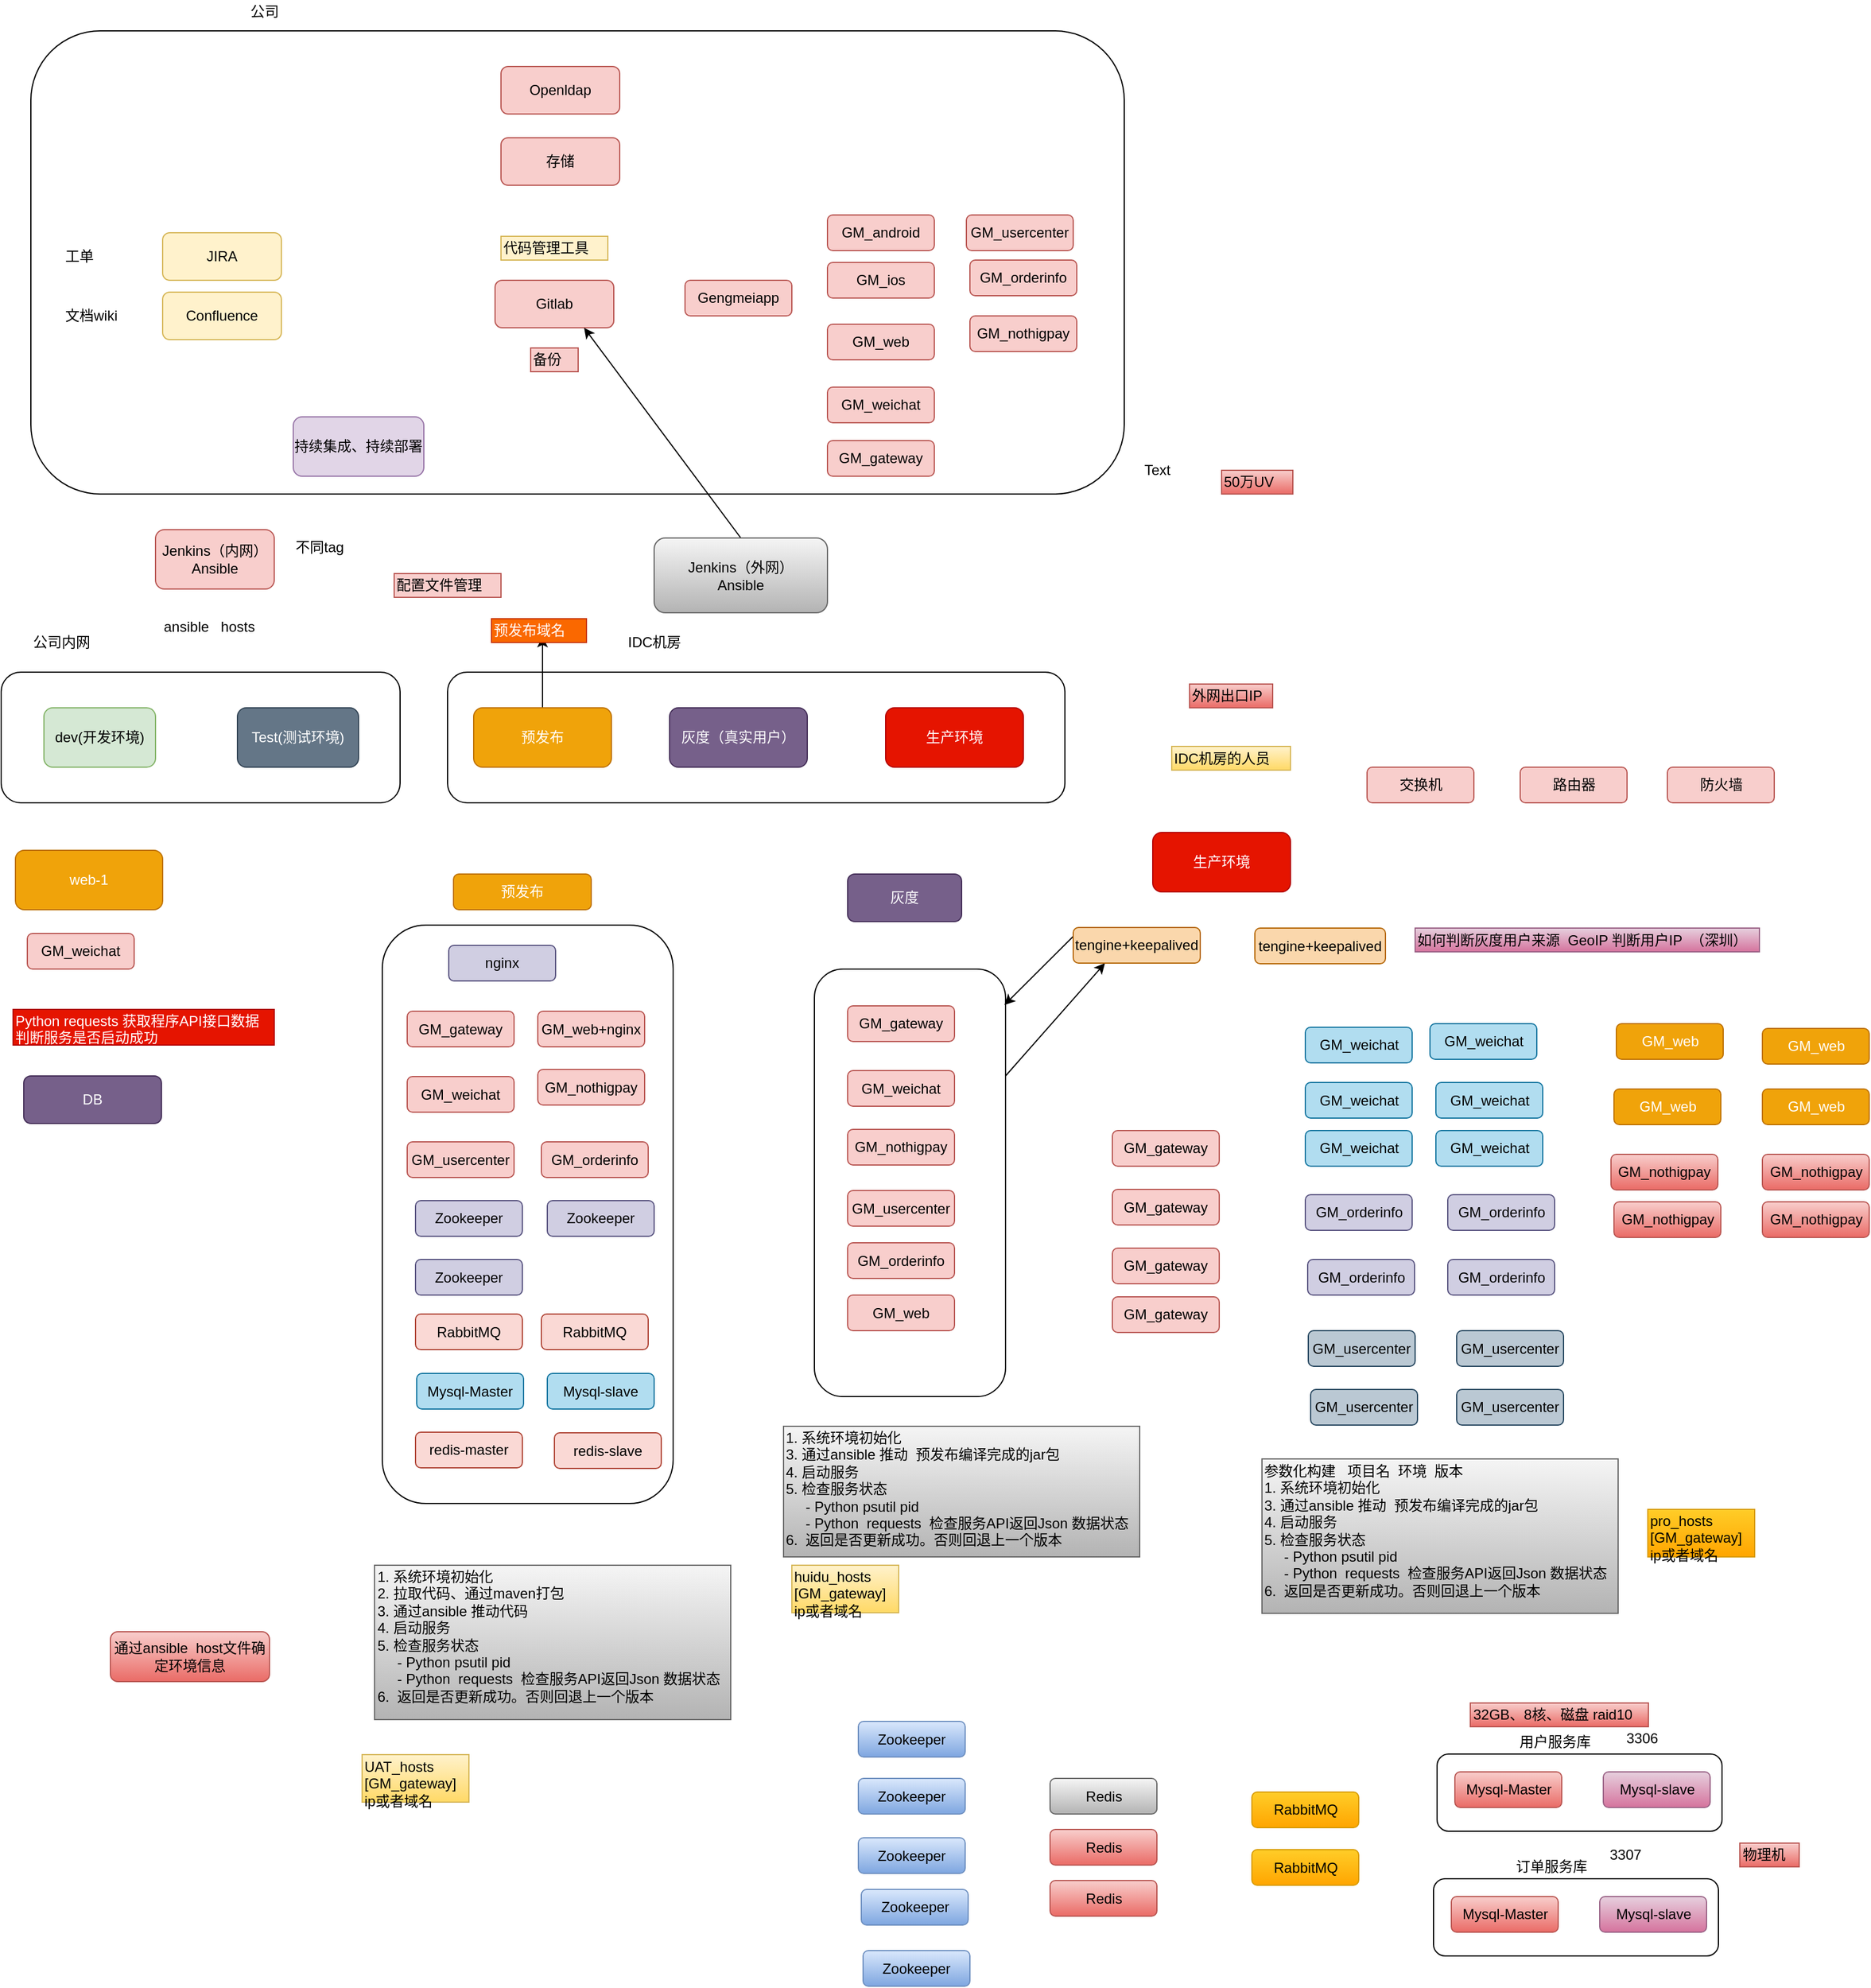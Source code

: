 <mxfile version="10.9.5" type="device"><diagram id="Q5r1CZB8RdSkO2B6iGAK" name="发布系统"><mxGraphModel dx="1106" dy="2001" grid="1" gridSize="10" guides="1" tooltips="1" connect="1" arrows="1" fold="1" page="1" pageScale="1" pageWidth="827" pageHeight="1169" math="0" shadow="0"><root><mxCell id="0"/><mxCell id="1" parent="0"/><mxCell id="NnOixm_DiI5NrAa9sej1-132" value="" style="rounded=1;whiteSpace=wrap;html=1;" vertex="1" parent="1"><mxGeometry x="1223.5" y="1371" width="240" height="65" as="geometry"/></mxCell><mxCell id="NnOixm_DiI5NrAa9sej1-109" style="edgeStyle=none;rounded=0;orthogonalLoop=1;jettySize=auto;html=1;exitX=1;exitY=0.25;exitDx=0;exitDy=0;entryX=0.25;entryY=1;entryDx=0;entryDy=0;" edge="1" parent="1" source="NnOixm_DiI5NrAa9sej1-108" target="NnOixm_DiI5NrAa9sej1-87"><mxGeometry relative="1" as="geometry"/></mxCell><mxCell id="NnOixm_DiI5NrAa9sej1-108" value="" style="rounded=1;whiteSpace=wrap;html=1;" vertex="1" parent="1"><mxGeometry x="699" y="710" width="161" height="360" as="geometry"/></mxCell><mxCell id="NnOixm_DiI5NrAa9sej1-84" value="" style="rounded=1;whiteSpace=wrap;html=1;" vertex="1" parent="1"><mxGeometry x="335" y="673" width="245" height="487" as="geometry"/></mxCell><mxCell id="NnOixm_DiI5NrAa9sej1-41" value="" style="rounded=1;whiteSpace=wrap;html=1;" vertex="1" parent="1"><mxGeometry x="39" y="-80" width="921" height="390" as="geometry"/></mxCell><mxCell id="NnOixm_DiI5NrAa9sej1-37" value="" style="rounded=1;whiteSpace=wrap;html=1;" vertex="1" parent="1"><mxGeometry x="390" y="460" width="520" height="110" as="geometry"/></mxCell><mxCell id="NnOixm_DiI5NrAa9sej1-35" value="" style="rounded=1;whiteSpace=wrap;html=1;" vertex="1" parent="1"><mxGeometry x="14" y="460" width="336" height="110" as="geometry"/></mxCell><mxCell id="NnOixm_DiI5NrAa9sej1-1" value="JIRA" style="rounded=1;whiteSpace=wrap;html=1;fillColor=#fff2cc;strokeColor=#d6b656;" vertex="1" parent="1"><mxGeometry x="150" y="90" width="100" height="40" as="geometry"/></mxCell><mxCell id="NnOixm_DiI5NrAa9sej1-2" value="dev(开发环境)" style="rounded=1;whiteSpace=wrap;html=1;fillColor=#d5e8d4;strokeColor=#82b366;" vertex="1" parent="1"><mxGeometry x="50" y="490" width="94" height="50" as="geometry"/></mxCell><mxCell id="NnOixm_DiI5NrAa9sej1-3" value="Test(测试环境)" style="rounded=1;whiteSpace=wrap;html=1;fillColor=#647687;strokeColor=#314354;fontColor=#ffffff;" vertex="1" parent="1"><mxGeometry x="213" y="490" width="102" height="50" as="geometry"/></mxCell><mxCell id="NnOixm_DiI5NrAa9sej1-77" style="edgeStyle=none;rounded=0;orthogonalLoop=1;jettySize=auto;html=1;exitX=0.5;exitY=0;exitDx=0;exitDy=0;" edge="1" parent="1" source="NnOixm_DiI5NrAa9sej1-4"><mxGeometry relative="1" as="geometry"><mxPoint x="470" y="430" as="targetPoint"/></mxGeometry></mxCell><mxCell id="NnOixm_DiI5NrAa9sej1-4" value="预发布" style="rounded=1;whiteSpace=wrap;html=1;fillColor=#f0a30a;strokeColor=#BD7000;fontColor=#ffffff;" vertex="1" parent="1"><mxGeometry x="412" y="490" width="116" height="50" as="geometry"/></mxCell><mxCell id="NnOixm_DiI5NrAa9sej1-5" value="持续集成、持续部署" style="rounded=1;whiteSpace=wrap;html=1;fillColor=#e1d5e7;strokeColor=#9673a6;" vertex="1" parent="1"><mxGeometry x="260" y="245" width="110" height="50" as="geometry"/></mxCell><mxCell id="NnOixm_DiI5NrAa9sej1-6" value="Confluence" style="rounded=1;whiteSpace=wrap;html=1;fillColor=#fff2cc;strokeColor=#d6b656;" vertex="1" parent="1"><mxGeometry x="150" y="140" width="100" height="40" as="geometry"/></mxCell><mxCell id="NnOixm_DiI5NrAa9sej1-7" value="工单" style="text;html=1;resizable=0;points=[];autosize=1;align=left;verticalAlign=top;spacingTop=-4;" vertex="1" parent="1"><mxGeometry x="66" y="100" width="40" height="20" as="geometry"/></mxCell><mxCell id="NnOixm_DiI5NrAa9sej1-10" value="文档wiki" style="text;html=1;resizable=0;points=[];autosize=1;align=left;verticalAlign=top;spacingTop=-4;" vertex="1" parent="1"><mxGeometry x="66" y="150" width="60" height="20" as="geometry"/></mxCell><mxCell id="NnOixm_DiI5NrAa9sej1-11" value="Gitlab" style="rounded=1;whiteSpace=wrap;html=1;fillColor=#f8cecc;strokeColor=#b85450;" vertex="1" parent="1"><mxGeometry x="430" y="130" width="100" height="40" as="geometry"/></mxCell><mxCell id="NnOixm_DiI5NrAa9sej1-12" value="代码管理工具" style="text;html=1;resizable=0;points=[];autosize=1;align=left;verticalAlign=top;spacingTop=-4;fillColor=#fff2cc;strokeColor=#d6b656;" vertex="1" parent="1"><mxGeometry x="435" y="93" width="90" height="20" as="geometry"/></mxCell><mxCell id="NnOixm_DiI5NrAa9sej1-13" value="Jenkins（内网）&lt;br&gt;Ansible" style="rounded=1;whiteSpace=wrap;html=1;fillColor=#f8cecc;strokeColor=#b85450;" vertex="1" parent="1"><mxGeometry x="144" y="340" width="100" height="50" as="geometry"/></mxCell><mxCell id="NnOixm_DiI5NrAa9sej1-14" value="备份" style="text;html=1;resizable=0;points=[];autosize=1;align=left;verticalAlign=top;spacingTop=-4;fillColor=#f8cecc;strokeColor=#b85450;" vertex="1" parent="1"><mxGeometry x="460" y="187" width="40" height="20" as="geometry"/></mxCell><mxCell id="NnOixm_DiI5NrAa9sej1-15" value="存储" style="rounded=1;whiteSpace=wrap;html=1;fillColor=#f8cecc;strokeColor=#b85450;" vertex="1" parent="1"><mxGeometry x="435" y="10" width="100" height="40" as="geometry"/></mxCell><mxCell id="NnOixm_DiI5NrAa9sej1-16" value="Openldap" style="rounded=1;whiteSpace=wrap;html=1;fillColor=#f8cecc;strokeColor=#b85450;" vertex="1" parent="1"><mxGeometry x="435" y="-50" width="100" height="40" as="geometry"/></mxCell><mxCell id="NnOixm_DiI5NrAa9sej1-17" value="Gengmeiapp" style="rounded=1;whiteSpace=wrap;html=1;fillColor=#f8cecc;strokeColor=#b85450;" vertex="1" parent="1"><mxGeometry x="590" y="130" width="90" height="30" as="geometry"/></mxCell><mxCell id="NnOixm_DiI5NrAa9sej1-18" value="GM_android" style="rounded=1;whiteSpace=wrap;html=1;fillColor=#f8cecc;strokeColor=#b85450;" vertex="1" parent="1"><mxGeometry x="710" y="75" width="90" height="30" as="geometry"/></mxCell><mxCell id="NnOixm_DiI5NrAa9sej1-19" value="GM_ios" style="rounded=1;whiteSpace=wrap;html=1;fillColor=#f8cecc;strokeColor=#b85450;" vertex="1" parent="1"><mxGeometry x="710" y="115" width="90" height="30" as="geometry"/></mxCell><mxCell id="NnOixm_DiI5NrAa9sej1-20" value="GM_web" style="rounded=1;whiteSpace=wrap;html=1;fillColor=#f8cecc;strokeColor=#b85450;" vertex="1" parent="1"><mxGeometry x="710" y="167" width="90" height="30" as="geometry"/></mxCell><mxCell id="NnOixm_DiI5NrAa9sej1-21" value="GM_weichat" style="rounded=1;whiteSpace=wrap;html=1;fillColor=#f8cecc;strokeColor=#b85450;" vertex="1" parent="1"><mxGeometry x="710" y="220" width="90" height="30" as="geometry"/></mxCell><mxCell id="NnOixm_DiI5NrAa9sej1-22" value="GM_gateway" style="rounded=1;whiteSpace=wrap;html=1;fillColor=#f8cecc;strokeColor=#b85450;" vertex="1" parent="1"><mxGeometry x="710" y="265" width="90" height="30" as="geometry"/></mxCell><mxCell id="NnOixm_DiI5NrAa9sej1-23" value="GM_usercenter" style="rounded=1;whiteSpace=wrap;html=1;fillColor=#f8cecc;strokeColor=#b85450;" vertex="1" parent="1"><mxGeometry x="827" y="75" width="90" height="30" as="geometry"/></mxCell><mxCell id="NnOixm_DiI5NrAa9sej1-24" value="GM_orderinfo" style="rounded=1;whiteSpace=wrap;html=1;fillColor=#f8cecc;strokeColor=#b85450;" vertex="1" parent="1"><mxGeometry x="830" y="113" width="90" height="30" as="geometry"/></mxCell><mxCell id="NnOixm_DiI5NrAa9sej1-25" value="GM_nothigpay" style="rounded=1;whiteSpace=wrap;html=1;fillColor=#f8cecc;strokeColor=#b85450;" vertex="1" parent="1"><mxGeometry x="830" y="160" width="90" height="30" as="geometry"/></mxCell><mxCell id="NnOixm_DiI5NrAa9sej1-26" value="灰度（真实用户）" style="rounded=1;whiteSpace=wrap;html=1;fillColor=#76608a;strokeColor=#432D57;fontColor=#ffffff;" vertex="1" parent="1"><mxGeometry x="577" y="490" width="116" height="50" as="geometry"/></mxCell><mxCell id="NnOixm_DiI5NrAa9sej1-30" value="生产环境" style="rounded=1;whiteSpace=wrap;html=1;fillColor=#e51400;strokeColor=#B20000;fontColor=#ffffff;" vertex="1" parent="1"><mxGeometry x="759" y="490" width="116" height="50" as="geometry"/></mxCell><mxCell id="NnOixm_DiI5NrAa9sej1-32" value="不同tag" style="text;html=1;resizable=0;points=[];autosize=1;align=left;verticalAlign=top;spacingTop=-4;" vertex="1" parent="1"><mxGeometry x="260" y="345" width="60" height="20" as="geometry"/></mxCell><mxCell id="NnOixm_DiI5NrAa9sej1-34" value="ansible&amp;nbsp; &amp;nbsp;hosts" style="text;html=1;resizable=0;points=[];autosize=1;align=left;verticalAlign=top;spacingTop=-4;" vertex="1" parent="1"><mxGeometry x="149" y="412" width="90" height="20" as="geometry"/></mxCell><mxCell id="NnOixm_DiI5NrAa9sej1-36" value="公司内网" style="text;html=1;resizable=0;points=[];autosize=1;align=left;verticalAlign=top;spacingTop=-4;" vertex="1" parent="1"><mxGeometry x="39" y="425" width="60" height="20" as="geometry"/></mxCell><mxCell id="NnOixm_DiI5NrAa9sej1-38" value="IDC机房" style="text;html=1;resizable=0;points=[];autosize=1;align=left;verticalAlign=top;spacingTop=-4;" vertex="1" parent="1"><mxGeometry x="540" y="425" width="60" height="20" as="geometry"/></mxCell><mxCell id="NnOixm_DiI5NrAa9sej1-40" style="rounded=0;orthogonalLoop=1;jettySize=auto;html=1;exitX=0.5;exitY=0;exitDx=0;exitDy=0;entryX=0.75;entryY=1;entryDx=0;entryDy=0;" edge="1" parent="1" source="NnOixm_DiI5NrAa9sej1-39" target="NnOixm_DiI5NrAa9sej1-11"><mxGeometry relative="1" as="geometry"/></mxCell><mxCell id="NnOixm_DiI5NrAa9sej1-39" value="Jenkins（外网）&lt;br&gt;Ansible" style="rounded=1;whiteSpace=wrap;html=1;fillColor=#f5f5f5;strokeColor=#666666;gradientColor=#b3b3b3;" vertex="1" parent="1"><mxGeometry x="564" y="347" width="146" height="63" as="geometry"/></mxCell><mxCell id="NnOixm_DiI5NrAa9sej1-42" value="公司" style="text;html=1;resizable=0;points=[];autosize=1;align=left;verticalAlign=top;spacingTop=-4;" vertex="1" parent="1"><mxGeometry x="222" y="-106" width="40" height="20" as="geometry"/></mxCell><mxCell id="NnOixm_DiI5NrAa9sej1-44" value="Text" style="text;html=1;resizable=0;points=[];autosize=1;align=left;verticalAlign=top;spacingTop=-4;" vertex="1" parent="1"><mxGeometry x="975" y="280" width="40" height="20" as="geometry"/></mxCell><mxCell id="NnOixm_DiI5NrAa9sej1-46" value="配置文件管理" style="text;html=1;resizable=0;points=[];autosize=1;align=left;verticalAlign=top;spacingTop=-4;fillColor=#f8cecc;strokeColor=#b85450;" vertex="1" parent="1"><mxGeometry x="345" y="377" width="90" height="20" as="geometry"/></mxCell><mxCell id="NnOixm_DiI5NrAa9sej1-47" value="GM_weichat" style="rounded=1;whiteSpace=wrap;html=1;fillColor=#f8cecc;strokeColor=#b85450;" vertex="1" parent="1"><mxGeometry x="36" y="680" width="90" height="30" as="geometry"/></mxCell><mxCell id="NnOixm_DiI5NrAa9sej1-48" value="web-1" style="rounded=1;whiteSpace=wrap;html=1;fillColor=#f0a30a;strokeColor=#BD7000;fontColor=#ffffff;" vertex="1" parent="1"><mxGeometry x="26" y="610" width="124" height="50" as="geometry"/></mxCell><mxCell id="NnOixm_DiI5NrAa9sej1-49" value="Python requests 获取程序API接口数据&lt;br&gt;判断服务是否启动成功" style="text;html=1;resizable=0;points=[];autosize=1;align=left;verticalAlign=top;spacingTop=-4;fillColor=#e51400;strokeColor=#B20000;fontColor=#ffffff;" vertex="1" parent="1"><mxGeometry x="24" y="744" width="220" height="30" as="geometry"/></mxCell><mxCell id="NnOixm_DiI5NrAa9sej1-50" value="DB" style="rounded=1;whiteSpace=wrap;html=1;fillColor=#76608a;strokeColor=#432D57;fontColor=#ffffff;" vertex="1" parent="1"><mxGeometry x="33" y="800" width="116" height="40" as="geometry"/></mxCell><mxCell id="NnOixm_DiI5NrAa9sej1-52" value="nginx" style="rounded=1;whiteSpace=wrap;html=1;fillColor=#d0cee2;strokeColor=#56517e;" vertex="1" parent="1"><mxGeometry x="391" y="690" width="90" height="30" as="geometry"/></mxCell><mxCell id="NnOixm_DiI5NrAa9sej1-53" value="预发布" style="rounded=1;whiteSpace=wrap;html=1;fillColor=#f0a30a;strokeColor=#BD7000;fontColor=#ffffff;" vertex="1" parent="1"><mxGeometry x="395" y="630" width="116" height="30" as="geometry"/></mxCell><mxCell id="NnOixm_DiI5NrAa9sej1-55" value="GM_gateway" style="rounded=1;whiteSpace=wrap;html=1;fillColor=#f8cecc;strokeColor=#b85450;" vertex="1" parent="1"><mxGeometry x="356" y="745.5" width="90" height="30" as="geometry"/></mxCell><mxCell id="NnOixm_DiI5NrAa9sej1-59" value="GM_weichat" style="rounded=1;whiteSpace=wrap;html=1;fillColor=#f8cecc;strokeColor=#b85450;" vertex="1" parent="1"><mxGeometry x="356" y="800.5" width="90" height="30" as="geometry"/></mxCell><mxCell id="NnOixm_DiI5NrAa9sej1-61" value="GM_orderinfo" style="rounded=1;whiteSpace=wrap;html=1;fillColor=#f8cecc;strokeColor=#b85450;" vertex="1" parent="1"><mxGeometry x="469" y="855.5" width="90" height="30" as="geometry"/></mxCell><mxCell id="NnOixm_DiI5NrAa9sej1-62" value="GM_usercenter" style="rounded=1;whiteSpace=wrap;html=1;fillColor=#f8cecc;strokeColor=#b85450;" vertex="1" parent="1"><mxGeometry x="356" y="855.5" width="90" height="30" as="geometry"/></mxCell><mxCell id="NnOixm_DiI5NrAa9sej1-65" value="GM_nothigpay" style="rounded=1;whiteSpace=wrap;html=1;fillColor=#f8cecc;strokeColor=#b85450;" vertex="1" parent="1"><mxGeometry x="466" y="794.5" width="90" height="30" as="geometry"/></mxCell><mxCell id="NnOixm_DiI5NrAa9sej1-68" value="GM_web+nginx" style="rounded=1;whiteSpace=wrap;html=1;fillColor=#f8cecc;strokeColor=#b85450;" vertex="1" parent="1"><mxGeometry x="466" y="745.5" width="90" height="30" as="geometry"/></mxCell><mxCell id="NnOixm_DiI5NrAa9sej1-69" value="Zookeeper" style="rounded=1;whiteSpace=wrap;html=1;fillColor=#dae8fc;strokeColor=#6c8ebf;gradientColor=#7ea6e0;" vertex="1" parent="1"><mxGeometry x="736" y="1343.5" width="90" height="30" as="geometry"/></mxCell><mxCell id="NnOixm_DiI5NrAa9sej1-71" value="Zookeeper" style="rounded=1;whiteSpace=wrap;html=1;fillColor=#d0cee2;strokeColor=#56517e;" vertex="1" parent="1"><mxGeometry x="474" y="905" width="90" height="30" as="geometry"/></mxCell><mxCell id="NnOixm_DiI5NrAa9sej1-72" value="Zookeeper" style="rounded=1;whiteSpace=wrap;html=1;fillColor=#d0cee2;strokeColor=#56517e;" vertex="1" parent="1"><mxGeometry x="363" y="905" width="90" height="30" as="geometry"/></mxCell><mxCell id="NnOixm_DiI5NrAa9sej1-73" value="RabbitMQ" style="rounded=1;whiteSpace=wrap;html=1;fillColor=#fad9d5;strokeColor=#ae4132;" vertex="1" parent="1"><mxGeometry x="363" y="1000.5" width="90" height="30" as="geometry"/></mxCell><mxCell id="NnOixm_DiI5NrAa9sej1-74" value="RabbitMQ" style="rounded=1;whiteSpace=wrap;html=1;fillColor=#fad9d5;strokeColor=#ae4132;" vertex="1" parent="1"><mxGeometry x="469" y="1000.5" width="90" height="30" as="geometry"/></mxCell><mxCell id="NnOixm_DiI5NrAa9sej1-75" value="Mysql-Master" style="rounded=1;whiteSpace=wrap;html=1;fillColor=#b1ddf0;strokeColor=#10739e;" vertex="1" parent="1"><mxGeometry x="364" y="1050.5" width="90" height="30" as="geometry"/></mxCell><mxCell id="NnOixm_DiI5NrAa9sej1-78" value="预发布域名" style="text;html=1;resizable=0;points=[];autosize=1;align=left;verticalAlign=top;spacingTop=-4;fillColor=#fa6800;strokeColor=#C73500;fontColor=#ffffff;" vertex="1" parent="1"><mxGeometry x="427" y="415" width="80" height="20" as="geometry"/></mxCell><mxCell id="NnOixm_DiI5NrAa9sej1-81" value="Mysql-slave" style="rounded=1;whiteSpace=wrap;html=1;fillColor=#b1ddf0;strokeColor=#10739e;" vertex="1" parent="1"><mxGeometry x="474" y="1050.5" width="90" height="30" as="geometry"/></mxCell><mxCell id="NnOixm_DiI5NrAa9sej1-82" value="redis-master" style="rounded=1;whiteSpace=wrap;html=1;fillColor=#fad9d5;strokeColor=#ae4132;" vertex="1" parent="1"><mxGeometry x="363" y="1100" width="90" height="30" as="geometry"/></mxCell><mxCell id="NnOixm_DiI5NrAa9sej1-83" value="redis-slave" style="rounded=1;whiteSpace=wrap;html=1;fillColor=#fad9d5;strokeColor=#ae4132;" vertex="1" parent="1"><mxGeometry x="480" y="1100.5" width="90" height="30" as="geometry"/></mxCell><mxCell id="NnOixm_DiI5NrAa9sej1-111" style="edgeStyle=none;rounded=0;orthogonalLoop=1;jettySize=auto;html=1;exitX=0;exitY=0.25;exitDx=0;exitDy=0;entryX=0.994;entryY=0.084;entryDx=0;entryDy=0;entryPerimeter=0;" edge="1" parent="1" source="NnOixm_DiI5NrAa9sej1-87" target="NnOixm_DiI5NrAa9sej1-108"><mxGeometry relative="1" as="geometry"/></mxCell><mxCell id="NnOixm_DiI5NrAa9sej1-87" value="tengine+keepalived" style="rounded=1;whiteSpace=wrap;html=1;fillColor=#fad7ac;strokeColor=#b46504;" vertex="1" parent="1"><mxGeometry x="917" y="675" width="107" height="30" as="geometry"/></mxCell><mxCell id="NnOixm_DiI5NrAa9sej1-88" value="tengine+keepalived" style="rounded=1;whiteSpace=wrap;html=1;fillColor=#fad7ac;strokeColor=#b46504;" vertex="1" parent="1"><mxGeometry x="1070" y="675.5" width="110" height="30" as="geometry"/></mxCell><mxCell id="NnOixm_DiI5NrAa9sej1-90" value="GM_gateway" style="rounded=1;whiteSpace=wrap;html=1;fillColor=#f8cecc;strokeColor=#b85450;" vertex="1" parent="1"><mxGeometry x="950" y="846" width="90" height="30" as="geometry"/></mxCell><mxCell id="NnOixm_DiI5NrAa9sej1-91" value="GM_gateway" style="rounded=1;whiteSpace=wrap;html=1;fillColor=#f8cecc;strokeColor=#b85450;" vertex="1" parent="1"><mxGeometry x="950" y="895.5" width="90" height="30" as="geometry"/></mxCell><mxCell id="NnOixm_DiI5NrAa9sej1-92" value="GM_gateway" style="rounded=1;whiteSpace=wrap;html=1;fillColor=#f8cecc;strokeColor=#b85450;" vertex="1" parent="1"><mxGeometry x="950" y="945" width="90" height="30" as="geometry"/></mxCell><mxCell id="NnOixm_DiI5NrAa9sej1-93" value="GM_gateway" style="rounded=1;whiteSpace=wrap;html=1;fillColor=#f8cecc;strokeColor=#b85450;" vertex="1" parent="1"><mxGeometry x="950" y="986" width="90" height="30" as="geometry"/></mxCell><mxCell id="NnOixm_DiI5NrAa9sej1-94" value="GM_weichat" style="rounded=1;whiteSpace=wrap;html=1;fillColor=#b1ddf0;strokeColor=#10739e;" vertex="1" parent="1"><mxGeometry x="1112.5" y="759" width="90" height="30" as="geometry"/></mxCell><mxCell id="NnOixm_DiI5NrAa9sej1-95" value="GM_weichat" style="rounded=1;whiteSpace=wrap;html=1;fillColor=#b1ddf0;strokeColor=#10739e;" vertex="1" parent="1"><mxGeometry x="1217.5" y="756" width="90" height="30" as="geometry"/></mxCell><mxCell id="NnOixm_DiI5NrAa9sej1-96" value="GM_weichat" style="rounded=1;whiteSpace=wrap;html=1;fillColor=#b1ddf0;strokeColor=#10739e;" vertex="1" parent="1"><mxGeometry x="1112.5" y="805.5" width="90" height="30" as="geometry"/></mxCell><mxCell id="NnOixm_DiI5NrAa9sej1-97" value="GM_weichat" style="rounded=1;whiteSpace=wrap;html=1;fillColor=#b1ddf0;strokeColor=#10739e;" vertex="1" parent="1"><mxGeometry x="1222.5" y="805.5" width="90" height="30" as="geometry"/></mxCell><mxCell id="NnOixm_DiI5NrAa9sej1-98" value="GM_weichat" style="rounded=1;whiteSpace=wrap;html=1;fillColor=#b1ddf0;strokeColor=#10739e;" vertex="1" parent="1"><mxGeometry x="1112.5" y="846" width="90" height="30" as="geometry"/></mxCell><mxCell id="NnOixm_DiI5NrAa9sej1-99" value="GM_weichat" style="rounded=1;whiteSpace=wrap;html=1;fillColor=#b1ddf0;strokeColor=#10739e;" vertex="1" parent="1"><mxGeometry x="1222.5" y="846" width="90" height="30" as="geometry"/></mxCell><mxCell id="NnOixm_DiI5NrAa9sej1-100" value="灰度" style="rounded=1;whiteSpace=wrap;html=1;fillColor=#76608a;strokeColor=#432D57;fontColor=#ffffff;" vertex="1" parent="1"><mxGeometry x="727" y="630" width="96" height="40" as="geometry"/></mxCell><mxCell id="NnOixm_DiI5NrAa9sej1-101" value="生产环境" style="rounded=1;whiteSpace=wrap;html=1;fillColor=#e51400;strokeColor=#B20000;fontColor=#ffffff;" vertex="1" parent="1"><mxGeometry x="984" y="595" width="116" height="50" as="geometry"/></mxCell><mxCell id="NnOixm_DiI5NrAa9sej1-102" value="GM_gateway" style="rounded=1;whiteSpace=wrap;html=1;fillColor=#f8cecc;strokeColor=#b85450;" vertex="1" parent="1"><mxGeometry x="727" y="741" width="90" height="30" as="geometry"/></mxCell><mxCell id="NnOixm_DiI5NrAa9sej1-103" value="GM_weichat" style="rounded=1;whiteSpace=wrap;html=1;fillColor=#f8cecc;strokeColor=#b85450;" vertex="1" parent="1"><mxGeometry x="727" y="795.5" width="90" height="30" as="geometry"/></mxCell><mxCell id="NnOixm_DiI5NrAa9sej1-104" value="GM_nothigpay" style="rounded=1;whiteSpace=wrap;html=1;fillColor=#f8cecc;strokeColor=#b85450;" vertex="1" parent="1"><mxGeometry x="727" y="845" width="90" height="30" as="geometry"/></mxCell><mxCell id="NnOixm_DiI5NrAa9sej1-105" value="GM_usercenter" style="rounded=1;whiteSpace=wrap;html=1;fillColor=#f8cecc;strokeColor=#b85450;" vertex="1" parent="1"><mxGeometry x="727" y="896.5" width="90" height="30" as="geometry"/></mxCell><mxCell id="NnOixm_DiI5NrAa9sej1-106" value="GM_orderinfo" style="rounded=1;whiteSpace=wrap;html=1;fillColor=#f8cecc;strokeColor=#b85450;" vertex="1" parent="1"><mxGeometry x="727" y="940.5" width="90" height="30" as="geometry"/></mxCell><mxCell id="NnOixm_DiI5NrAa9sej1-107" value="GM_web" style="rounded=1;whiteSpace=wrap;html=1;fillColor=#f8cecc;strokeColor=#b85450;" vertex="1" parent="1"><mxGeometry x="727" y="984.5" width="90" height="30" as="geometry"/></mxCell><mxCell id="NnOixm_DiI5NrAa9sej1-110" value="如何判断灰度用户来源&amp;nbsp; GeoIP 判断用户IP&amp;nbsp; （深圳）" style="text;html=1;resizable=0;points=[];autosize=1;align=left;verticalAlign=top;spacingTop=-4;gradientColor=#d5739d;fillColor=#e6d0de;strokeColor=#996185;" vertex="1" parent="1"><mxGeometry x="1205" y="675.5" width="290" height="20" as="geometry"/></mxCell><mxCell id="NnOixm_DiI5NrAa9sej1-112" value="GM_usercenter" style="rounded=1;whiteSpace=wrap;html=1;fillColor=#bac8d3;strokeColor=#23445d;" vertex="1" parent="1"><mxGeometry x="1240" y="1014.5" width="90" height="30" as="geometry"/></mxCell><mxCell id="NnOixm_DiI5NrAa9sej1-113" value="GM_usercenter" style="rounded=1;whiteSpace=wrap;html=1;fillColor=#bac8d3;strokeColor=#23445d;" vertex="1" parent="1"><mxGeometry x="1117" y="1064" width="90" height="30" as="geometry"/></mxCell><mxCell id="NnOixm_DiI5NrAa9sej1-114" value="GM_orderinfo" style="rounded=1;whiteSpace=wrap;html=1;fillColor=#d0cee2;strokeColor=#56517e;" vertex="1" parent="1"><mxGeometry x="1112.5" y="900" width="90" height="30" as="geometry"/></mxCell><mxCell id="NnOixm_DiI5NrAa9sej1-115" value="GM_orderinfo" style="rounded=1;whiteSpace=wrap;html=1;fillColor=#d0cee2;strokeColor=#56517e;" vertex="1" parent="1"><mxGeometry x="1232.5" y="900" width="90" height="30" as="geometry"/></mxCell><mxCell id="NnOixm_DiI5NrAa9sej1-116" value="GM_orderinfo" style="rounded=1;whiteSpace=wrap;html=1;fillColor=#d0cee2;strokeColor=#56517e;" vertex="1" parent="1"><mxGeometry x="1114.5" y="954.5" width="90" height="30" as="geometry"/></mxCell><mxCell id="NnOixm_DiI5NrAa9sej1-117" value="GM_orderinfo" style="rounded=1;whiteSpace=wrap;html=1;fillColor=#d0cee2;strokeColor=#56517e;" vertex="1" parent="1"><mxGeometry x="1232.5" y="954.5" width="90" height="30" as="geometry"/></mxCell><mxCell id="NnOixm_DiI5NrAa9sej1-118" value="GM_usercenter" style="rounded=1;whiteSpace=wrap;html=1;fillColor=#bac8d3;strokeColor=#23445d;" vertex="1" parent="1"><mxGeometry x="1115" y="1014.5" width="90" height="30" as="geometry"/></mxCell><mxCell id="NnOixm_DiI5NrAa9sej1-119" value="GM_usercenter" style="rounded=1;whiteSpace=wrap;html=1;fillColor=#bac8d3;strokeColor=#23445d;" vertex="1" parent="1"><mxGeometry x="1240" y="1064" width="90" height="30" as="geometry"/></mxCell><mxCell id="NnOixm_DiI5NrAa9sej1-120" value="GM_web" style="rounded=1;whiteSpace=wrap;html=1;fillColor=#f0a30a;strokeColor=#BD7000;fontColor=#ffffff;" vertex="1" parent="1"><mxGeometry x="1374.5" y="756" width="90" height="30" as="geometry"/></mxCell><mxCell id="NnOixm_DiI5NrAa9sej1-121" value="GM_web" style="rounded=1;whiteSpace=wrap;html=1;fillColor=#f0a30a;strokeColor=#BD7000;fontColor=#ffffff;" vertex="1" parent="1"><mxGeometry x="1497.5" y="760" width="90" height="30" as="geometry"/></mxCell><mxCell id="NnOixm_DiI5NrAa9sej1-122" value="GM_web" style="rounded=1;whiteSpace=wrap;html=1;fillColor=#f0a30a;strokeColor=#BD7000;fontColor=#ffffff;" vertex="1" parent="1"><mxGeometry x="1372.5" y="811" width="90" height="30" as="geometry"/></mxCell><mxCell id="NnOixm_DiI5NrAa9sej1-123" value="GM_web" style="rounded=1;whiteSpace=wrap;html=1;fillColor=#f0a30a;strokeColor=#BD7000;fontColor=#ffffff;" vertex="1" parent="1"><mxGeometry x="1497.5" y="811" width="90" height="30" as="geometry"/></mxCell><mxCell id="NnOixm_DiI5NrAa9sej1-124" value="GM_nothigpay" style="rounded=1;whiteSpace=wrap;html=1;fillColor=#f8cecc;strokeColor=#b85450;gradientColor=#ea6b66;" vertex="1" parent="1"><mxGeometry x="1370" y="866" width="90" height="30" as="geometry"/></mxCell><mxCell id="NnOixm_DiI5NrAa9sej1-125" value="GM_nothigpay" style="rounded=1;whiteSpace=wrap;html=1;fillColor=#f8cecc;strokeColor=#b85450;gradientColor=#ea6b66;" vertex="1" parent="1"><mxGeometry x="1497.5" y="866" width="90" height="30" as="geometry"/></mxCell><mxCell id="NnOixm_DiI5NrAa9sej1-126" value="GM_nothigpay" style="rounded=1;whiteSpace=wrap;html=1;fillColor=#f8cecc;strokeColor=#b85450;gradientColor=#ea6b66;" vertex="1" parent="1"><mxGeometry x="1372.5" y="906" width="90" height="30" as="geometry"/></mxCell><mxCell id="NnOixm_DiI5NrAa9sej1-127" value="GM_nothigpay" style="rounded=1;whiteSpace=wrap;html=1;fillColor=#f8cecc;strokeColor=#b85450;gradientColor=#ea6b66;" vertex="1" parent="1"><mxGeometry x="1497.5" y="906" width="90" height="30" as="geometry"/></mxCell><mxCell id="NnOixm_DiI5NrAa9sej1-128" value="Mysql-slave" style="rounded=1;whiteSpace=wrap;html=1;fillColor=#e6d0de;strokeColor=#996185;gradientColor=#d5739d;" vertex="1" parent="1"><mxGeometry x="1363.5" y="1386" width="90" height="30" as="geometry"/></mxCell><mxCell id="NnOixm_DiI5NrAa9sej1-129" value="Mysql-Master" style="rounded=1;whiteSpace=wrap;html=1;fillColor=#f8cecc;strokeColor=#b85450;gradientColor=#ea6b66;" vertex="1" parent="1"><mxGeometry x="1238.5" y="1386" width="90" height="30" as="geometry"/></mxCell><mxCell id="NnOixm_DiI5NrAa9sej1-133" value="用户服务库" style="text;html=1;resizable=0;points=[];autosize=1;align=left;verticalAlign=top;spacingTop=-4;" vertex="1" parent="1"><mxGeometry x="1291" y="1351" width="80" height="20" as="geometry"/></mxCell><mxCell id="NnOixm_DiI5NrAa9sej1-134" value="" style="rounded=1;whiteSpace=wrap;html=1;" vertex="1" parent="1"><mxGeometry x="1220.5" y="1476" width="240" height="65" as="geometry"/></mxCell><mxCell id="NnOixm_DiI5NrAa9sej1-135" value="Mysql-slave" style="rounded=1;whiteSpace=wrap;html=1;fillColor=#e6d0de;strokeColor=#996185;gradientColor=#d5739d;" vertex="1" parent="1"><mxGeometry x="1360.5" y="1491" width="90" height="30" as="geometry"/></mxCell><mxCell id="NnOixm_DiI5NrAa9sej1-136" value="Mysql-Master" style="rounded=1;whiteSpace=wrap;html=1;fillColor=#f8cecc;strokeColor=#b85450;gradientColor=#ea6b66;" vertex="1" parent="1"><mxGeometry x="1235.5" y="1491" width="90" height="30" as="geometry"/></mxCell><mxCell id="NnOixm_DiI5NrAa9sej1-137" value="订单服务库" style="text;html=1;resizable=0;points=[];autosize=1;align=left;verticalAlign=top;spacingTop=-4;" vertex="1" parent="1"><mxGeometry x="1288" y="1456" width="80" height="20" as="geometry"/></mxCell><mxCell id="NnOixm_DiI5NrAa9sej1-138" value="3306" style="text;html=1;resizable=0;points=[];autosize=1;align=left;verticalAlign=top;spacingTop=-4;" vertex="1" parent="1"><mxGeometry x="1380.5" y="1348" width="40" height="20" as="geometry"/></mxCell><mxCell id="NnOixm_DiI5NrAa9sej1-139" value="3307" style="text;html=1;resizable=0;points=[];autosize=1;align=left;verticalAlign=top;spacingTop=-4;" vertex="1" parent="1"><mxGeometry x="1366.5" y="1446" width="40" height="20" as="geometry"/></mxCell><mxCell id="NnOixm_DiI5NrAa9sej1-140" value="物理机" style="text;html=1;resizable=0;points=[];autosize=1;align=left;verticalAlign=top;spacingTop=-4;gradientColor=#ea6b66;fillColor=#f8cecc;strokeColor=#b85450;" vertex="1" parent="1"><mxGeometry x="1478.5" y="1446" width="50" height="20" as="geometry"/></mxCell><mxCell id="NnOixm_DiI5NrAa9sej1-141" value="Zookeeper" style="rounded=1;whiteSpace=wrap;html=1;fillColor=#dae8fc;strokeColor=#6c8ebf;gradientColor=#7ea6e0;" vertex="1" parent="1"><mxGeometry x="736" y="1391.5" width="90" height="30" as="geometry"/></mxCell><mxCell id="NnOixm_DiI5NrAa9sej1-142" value="Zookeeper" style="rounded=1;whiteSpace=wrap;html=1;fillColor=#dae8fc;strokeColor=#6c8ebf;gradientColor=#7ea6e0;" vertex="1" parent="1"><mxGeometry x="736" y="1441.5" width="90" height="30" as="geometry"/></mxCell><mxCell id="NnOixm_DiI5NrAa9sej1-143" value="32GB、8核、磁盘 raid10" style="text;html=1;resizable=0;points=[];autosize=1;align=left;verticalAlign=top;spacingTop=-4;gradientColor=#ea6b66;fillColor=#f8cecc;strokeColor=#b85450;" vertex="1" parent="1"><mxGeometry x="1251.5" y="1328" width="150" height="20" as="geometry"/></mxCell><mxCell id="NnOixm_DiI5NrAa9sej1-144" value="Zookeeper" style="rounded=1;whiteSpace=wrap;html=1;fillColor=#dae8fc;strokeColor=#6c8ebf;gradientColor=#7ea6e0;" vertex="1" parent="1"><mxGeometry x="738.5" y="1485" width="90" height="30" as="geometry"/></mxCell><mxCell id="NnOixm_DiI5NrAa9sej1-145" value="Zookeeper" style="rounded=1;whiteSpace=wrap;html=1;fillColor=#dae8fc;strokeColor=#6c8ebf;gradientColor=#7ea6e0;" vertex="1" parent="1"><mxGeometry x="740" y="1536.5" width="90" height="30" as="geometry"/></mxCell><mxCell id="NnOixm_DiI5NrAa9sej1-148" value="Redis" style="rounded=1;whiteSpace=wrap;html=1;fillColor=#f5f5f5;strokeColor=#666666;gradientColor=#b3b3b3;" vertex="1" parent="1"><mxGeometry x="897.5" y="1391.5" width="90" height="30" as="geometry"/></mxCell><mxCell id="NnOixm_DiI5NrAa9sej1-149" value="Redis" style="rounded=1;whiteSpace=wrap;html=1;fillColor=#f8cecc;strokeColor=#b85450;gradientColor=#ea6b66;" vertex="1" parent="1"><mxGeometry x="897.5" y="1434.5" width="90" height="30" as="geometry"/></mxCell><mxCell id="NnOixm_DiI5NrAa9sej1-150" value="Redis" style="rounded=1;whiteSpace=wrap;html=1;fillColor=#f8cecc;strokeColor=#b85450;gradientColor=#ea6b66;" vertex="1" parent="1"><mxGeometry x="897.5" y="1477.5" width="90" height="30" as="geometry"/></mxCell><mxCell id="NnOixm_DiI5NrAa9sej1-151" value="50万UV" style="text;html=1;resizable=0;points=[];autosize=1;align=left;verticalAlign=top;spacingTop=-4;gradientColor=#ea6b66;fillColor=#f8cecc;strokeColor=#b85450;" vertex="1" parent="1"><mxGeometry x="1042" y="290" width="60" height="20" as="geometry"/></mxCell><mxCell id="NnOixm_DiI5NrAa9sej1-152" value="RabbitMQ" style="rounded=1;whiteSpace=wrap;html=1;fillColor=#ffcd28;strokeColor=#d79b00;gradientColor=#ffa500;" vertex="1" parent="1"><mxGeometry x="1067.5" y="1403" width="90" height="30" as="geometry"/></mxCell><mxCell id="NnOixm_DiI5NrAa9sej1-153" value="RabbitMQ" style="rounded=1;whiteSpace=wrap;html=1;fillColor=#ffcd28;strokeColor=#d79b00;gradientColor=#ffa500;" vertex="1" parent="1"><mxGeometry x="1067.5" y="1451.5" width="90" height="30" as="geometry"/></mxCell><mxCell id="NnOixm_DiI5NrAa9sej1-155" value="Zookeeper" style="rounded=1;whiteSpace=wrap;html=1;fillColor=#d0cee2;strokeColor=#56517e;" vertex="1" parent="1"><mxGeometry x="363" y="954.5" width="90" height="30" as="geometry"/></mxCell><mxCell id="NnOixm_DiI5NrAa9sej1-157" value="1. 系统环境初始化&lt;br&gt;2. 拉取代码、通过maven打包&lt;br&gt;3. 通过ansible 推动代码&lt;br&gt;4. 启动服务&lt;br&gt;5. 检查服务状态&lt;br&gt;&amp;nbsp; &amp;nbsp; &amp;nbsp;- Python psutil pid&lt;br&gt;&amp;nbsp; &amp;nbsp; &amp;nbsp;- Python&amp;nbsp; requests&amp;nbsp; 检查服务API返回Json 数据状态&lt;br&gt;6.&amp;nbsp; 返回是否更新成功。否则回退上一个版本&lt;br&gt;&amp;nbsp; &amp;nbsp; &amp;nbsp;" style="text;html=1;resizable=0;points=[];autosize=1;align=left;verticalAlign=top;spacingTop=-4;gradientColor=#b3b3b3;fillColor=#f5f5f5;strokeColor=#666666;" vertex="1" parent="1"><mxGeometry x="328.5" y="1212" width="300" height="130" as="geometry"/></mxCell><mxCell id="NnOixm_DiI5NrAa9sej1-158" value="通过ansible&amp;nbsp; host文件确定环境信息" style="rounded=1;whiteSpace=wrap;html=1;gradientColor=#ea6b66;fillColor=#f8cecc;strokeColor=#b85450;" vertex="1" parent="1"><mxGeometry x="106" y="1268" width="134" height="42" as="geometry"/></mxCell><mxCell id="NnOixm_DiI5NrAa9sej1-160" value="UAT_hosts&lt;br&gt;[&lt;span style=&quot;text-align: center ; white-space: normal&quot;&gt;GM_gateway&lt;/span&gt;]&lt;br&gt;ip或者域名&lt;br&gt;" style="text;html=1;resizable=0;points=[];autosize=1;align=left;verticalAlign=top;spacingTop=-4;gradientColor=#ffd966;fillColor=#fff2cc;strokeColor=#d6b656;" vertex="1" parent="1"><mxGeometry x="318" y="1371.5" width="90" height="40" as="geometry"/></mxCell><mxCell id="NnOixm_DiI5NrAa9sej1-161" value="huidu_hosts&lt;br&gt;[&lt;span style=&quot;text-align: center ; white-space: normal&quot;&gt;GM_gateway&lt;/span&gt;]&lt;br&gt;ip或者域名" style="text;html=1;resizable=0;points=[];autosize=1;align=left;verticalAlign=top;spacingTop=-4;gradientColor=#ffd966;fillColor=#fff2cc;strokeColor=#d6b656;" vertex="1" parent="1"><mxGeometry x="680" y="1212" width="90" height="40" as="geometry"/></mxCell><mxCell id="NnOixm_DiI5NrAa9sej1-162" value="pro_hosts&lt;br&gt;[&lt;span style=&quot;text-align: center ; white-space: normal&quot;&gt;GM_gateway&lt;/span&gt;]&lt;br&gt;ip或者域名" style="text;html=1;resizable=0;points=[];autosize=1;align=left;verticalAlign=top;spacingTop=-4;gradientColor=#ffa500;fillColor=#ffcd28;strokeColor=#d79b00;" vertex="1" parent="1"><mxGeometry x="1401" y="1165" width="90" height="40" as="geometry"/></mxCell><mxCell id="NnOixm_DiI5NrAa9sej1-163" value="1. 系统环境初始化&lt;br&gt;3. 通过ansible 推动&amp;nbsp; 预发布编译完成的jar包&lt;br&gt;4. 启动服务&lt;br&gt;5. 检查服务状态&lt;br&gt;&amp;nbsp; &amp;nbsp; &amp;nbsp;- Python psutil pid&lt;br&gt;&amp;nbsp; &amp;nbsp; &amp;nbsp;- Python&amp;nbsp; requests&amp;nbsp; 检查服务API返回Json 数据状态&lt;br&gt;6.&amp;nbsp; 返回是否更新成功。否则回退上一个版本&lt;br&gt;&amp;nbsp; &amp;nbsp; &amp;nbsp;" style="text;html=1;resizable=0;points=[];autosize=1;align=left;verticalAlign=top;spacingTop=-4;gradientColor=#b3b3b3;fillColor=#f5f5f5;strokeColor=#666666;" vertex="1" parent="1"><mxGeometry x="673" y="1095" width="300" height="110" as="geometry"/></mxCell><mxCell id="NnOixm_DiI5NrAa9sej1-164" value="参数化构建&amp;nbsp; &amp;nbsp;项目名&amp;nbsp; 环境&amp;nbsp; 版本&lt;br&gt;1. 系统环境初始化&lt;br&gt;3. 通过ansible 推动&amp;nbsp; 预发布编译完成的jar包&lt;br&gt;4. 启动服务&lt;br&gt;5. 检查服务状态&lt;br&gt;&amp;nbsp; &amp;nbsp; &amp;nbsp;- Python psutil pid&lt;br&gt;&amp;nbsp; &amp;nbsp; &amp;nbsp;- Python&amp;nbsp; requests&amp;nbsp; 检查服务API返回Json 数据状态&lt;br&gt;6.&amp;nbsp; 返回是否更新成功。否则回退上一个版本&lt;br&gt;&amp;nbsp; &amp;nbsp; &amp;nbsp;" style="text;html=1;resizable=0;points=[];autosize=1;align=left;verticalAlign=top;spacingTop=-4;gradientColor=#b3b3b3;fillColor=#f5f5f5;strokeColor=#666666;" vertex="1" parent="1"><mxGeometry x="1076" y="1122.5" width="300" height="130" as="geometry"/></mxCell><mxCell id="NnOixm_DiI5NrAa9sej1-166" value="交换机" style="rounded=1;whiteSpace=wrap;html=1;fillColor=#f8cecc;strokeColor=#b85450;" vertex="1" parent="1"><mxGeometry x="1164.5" y="540" width="90" height="30" as="geometry"/></mxCell><mxCell id="NnOixm_DiI5NrAa9sej1-167" value="路由器" style="rounded=1;whiteSpace=wrap;html=1;fillColor=#f8cecc;strokeColor=#b85450;" vertex="1" parent="1"><mxGeometry x="1293.5" y="540" width="90" height="30" as="geometry"/></mxCell><mxCell id="NnOixm_DiI5NrAa9sej1-168" value="防火墙" style="rounded=1;whiteSpace=wrap;html=1;fillColor=#f8cecc;strokeColor=#b85450;" vertex="1" parent="1"><mxGeometry x="1417.5" y="540" width="90" height="30" as="geometry"/></mxCell><mxCell id="NnOixm_DiI5NrAa9sej1-169" value="外网出口IP" style="text;html=1;resizable=0;points=[];autosize=1;align=left;verticalAlign=top;spacingTop=-4;gradientColor=#ea6b66;fillColor=#f8cecc;strokeColor=#b85450;" vertex="1" parent="1"><mxGeometry x="1015" y="470" width="70" height="20" as="geometry"/></mxCell><mxCell id="NnOixm_DiI5NrAa9sej1-170" value="IDC机房的人员" style="text;html=1;resizable=0;points=[];autosize=1;align=left;verticalAlign=top;spacingTop=-4;gradientColor=#ffd966;fillColor=#fff2cc;strokeColor=#d6b656;" vertex="1" parent="1"><mxGeometry x="1000" y="522.5" width="100" height="20" as="geometry"/></mxCell></root></mxGraphModel></diagram><diagram id="3pBVVR4vn8cqrKAFNE0K" name="配置中心"><mxGraphModel dx="1106" dy="832" grid="1" gridSize="10" guides="1" tooltips="1" connect="1" arrows="1" fold="1" page="1" pageScale="1" pageWidth="827" pageHeight="1169" math="0" shadow="0"><root><mxCell id="BqwfcFpWsziy8fxtUA4g-0"/><mxCell id="BqwfcFpWsziy8fxtUA4g-1" parent="BqwfcFpWsziy8fxtUA4g-0"/><mxCell id="Xo_ykBXit-LTVLz8InNW-0" value="" style="rounded=1;whiteSpace=wrap;html=1;" vertex="1" parent="BqwfcFpWsziy8fxtUA4g-1"><mxGeometry x="160" y="290" width="120" height="50" as="geometry"/></mxCell></root></mxGraphModel></diagram></mxfile>